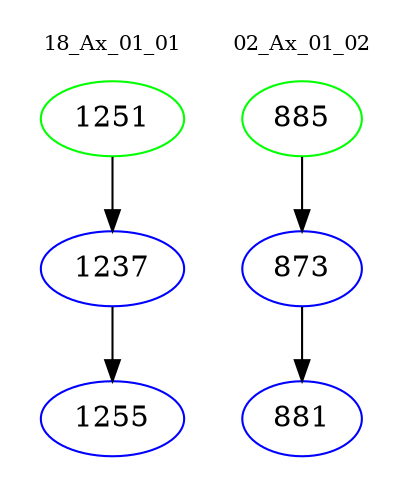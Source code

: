 digraph{
subgraph cluster_0 {
color = white
label = "18_Ax_01_01";
fontsize=10;
T0_1251 [label="1251", color="green"]
T0_1251 -> T0_1237 [color="black"]
T0_1237 [label="1237", color="blue"]
T0_1237 -> T0_1255 [color="black"]
T0_1255 [label="1255", color="blue"]
}
subgraph cluster_1 {
color = white
label = "02_Ax_01_02";
fontsize=10;
T1_885 [label="885", color="green"]
T1_885 -> T1_873 [color="black"]
T1_873 [label="873", color="blue"]
T1_873 -> T1_881 [color="black"]
T1_881 [label="881", color="blue"]
}
}
